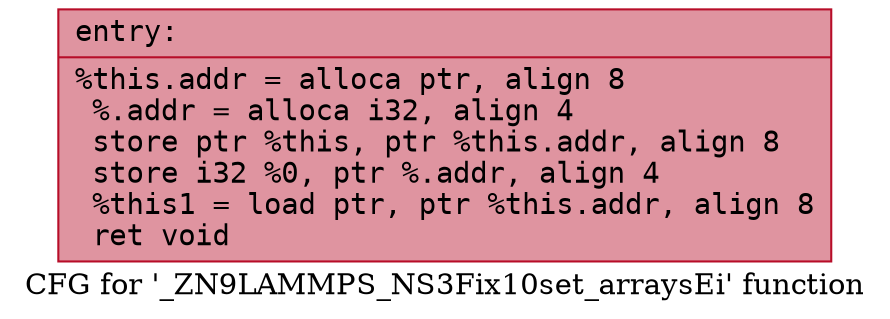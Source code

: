 digraph "CFG for '_ZN9LAMMPS_NS3Fix10set_arraysEi' function" {
	label="CFG for '_ZN9LAMMPS_NS3Fix10set_arraysEi' function";

	Node0x560f40d9c7f0 [shape=record,color="#b70d28ff", style=filled, fillcolor="#b70d2870" fontname="Courier",label="{entry:\l|  %this.addr = alloca ptr, align 8\l  %.addr = alloca i32, align 4\l  store ptr %this, ptr %this.addr, align 8\l  store i32 %0, ptr %.addr, align 4\l  %this1 = load ptr, ptr %this.addr, align 8\l  ret void\l}"];
}
